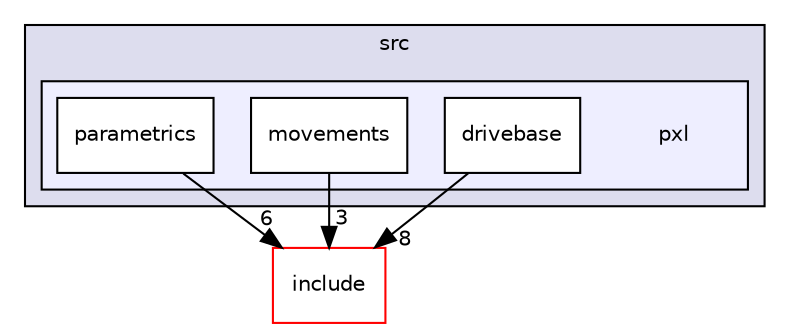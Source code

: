 digraph "src/pxl" {
  compound=true
  node [ fontsize="10", fontname="Helvetica"];
  edge [ labelfontsize="10", labelfontname="Helvetica"];
  subgraph clusterdir_68267d1309a1af8e8297ef4c3efbcdba {
    graph [ bgcolor="#ddddee", pencolor="black", label="src" fontname="Helvetica", fontsize="10", URL="dir_68267d1309a1af8e8297ef4c3efbcdba.html"]
  subgraph clusterdir_87a857eff530ad659c1a04633acb58d5 {
    graph [ bgcolor="#eeeeff", pencolor="black", label="" URL="dir_87a857eff530ad659c1a04633acb58d5.html"];
    dir_87a857eff530ad659c1a04633acb58d5 [shape=plaintext label="pxl"];
  dir_e919bc17ba6dd875156a1492c2b92224 [shape=box label="drivebase" fillcolor="white" style="filled" URL="dir_e919bc17ba6dd875156a1492c2b92224.html"];
  dir_da6b542a4b13fc055b1c444658d69961 [shape=box label="movements" fillcolor="white" style="filled" URL="dir_da6b542a4b13fc055b1c444658d69961.html"];
  dir_5268b233717f10508878cca84d25b979 [shape=box label="parametrics" fillcolor="white" style="filled" URL="dir_5268b233717f10508878cca84d25b979.html"];
  }
  }
  dir_d44c64559bbebec7f509842c48db8b23 [shape=box label="include" fillcolor="white" style="filled" color="red" URL="dir_d44c64559bbebec7f509842c48db8b23.html"];
  dir_da6b542a4b13fc055b1c444658d69961->dir_d44c64559bbebec7f509842c48db8b23 [headlabel="3", labeldistance=1.5 headhref="dir_000007_000000.html"];
  dir_5268b233717f10508878cca84d25b979->dir_d44c64559bbebec7f509842c48db8b23 [headlabel="6", labeldistance=1.5 headhref="dir_000008_000000.html"];
  dir_e919bc17ba6dd875156a1492c2b92224->dir_d44c64559bbebec7f509842c48db8b23 [headlabel="8", labeldistance=1.5 headhref="dir_000006_000000.html"];
}
